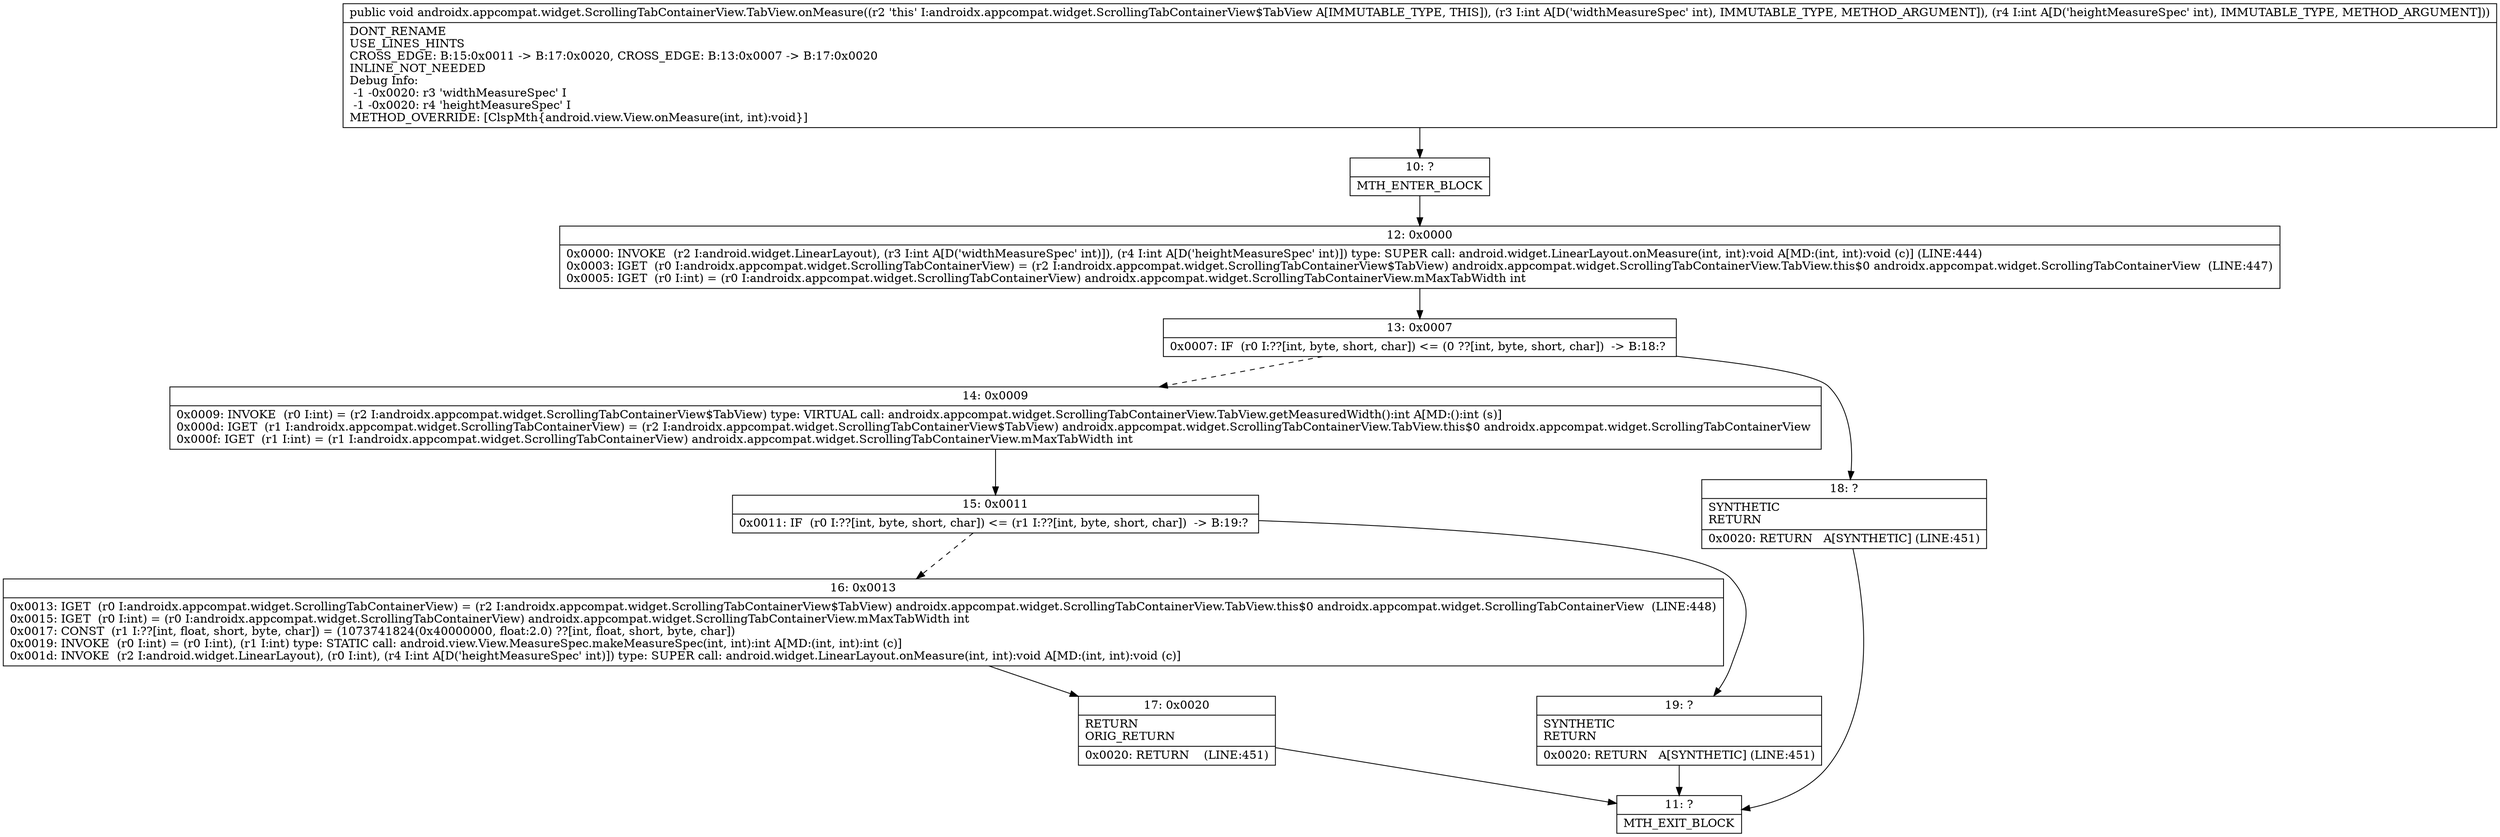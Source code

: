 digraph "CFG forandroidx.appcompat.widget.ScrollingTabContainerView.TabView.onMeasure(II)V" {
Node_10 [shape=record,label="{10\:\ ?|MTH_ENTER_BLOCK\l}"];
Node_12 [shape=record,label="{12\:\ 0x0000|0x0000: INVOKE  (r2 I:android.widget.LinearLayout), (r3 I:int A[D('widthMeasureSpec' int)]), (r4 I:int A[D('heightMeasureSpec' int)]) type: SUPER call: android.widget.LinearLayout.onMeasure(int, int):void A[MD:(int, int):void (c)] (LINE:444)\l0x0003: IGET  (r0 I:androidx.appcompat.widget.ScrollingTabContainerView) = (r2 I:androidx.appcompat.widget.ScrollingTabContainerView$TabView) androidx.appcompat.widget.ScrollingTabContainerView.TabView.this$0 androidx.appcompat.widget.ScrollingTabContainerView  (LINE:447)\l0x0005: IGET  (r0 I:int) = (r0 I:androidx.appcompat.widget.ScrollingTabContainerView) androidx.appcompat.widget.ScrollingTabContainerView.mMaxTabWidth int \l}"];
Node_13 [shape=record,label="{13\:\ 0x0007|0x0007: IF  (r0 I:??[int, byte, short, char]) \<= (0 ??[int, byte, short, char])  \-\> B:18:? \l}"];
Node_14 [shape=record,label="{14\:\ 0x0009|0x0009: INVOKE  (r0 I:int) = (r2 I:androidx.appcompat.widget.ScrollingTabContainerView$TabView) type: VIRTUAL call: androidx.appcompat.widget.ScrollingTabContainerView.TabView.getMeasuredWidth():int A[MD:():int (s)]\l0x000d: IGET  (r1 I:androidx.appcompat.widget.ScrollingTabContainerView) = (r2 I:androidx.appcompat.widget.ScrollingTabContainerView$TabView) androidx.appcompat.widget.ScrollingTabContainerView.TabView.this$0 androidx.appcompat.widget.ScrollingTabContainerView \l0x000f: IGET  (r1 I:int) = (r1 I:androidx.appcompat.widget.ScrollingTabContainerView) androidx.appcompat.widget.ScrollingTabContainerView.mMaxTabWidth int \l}"];
Node_15 [shape=record,label="{15\:\ 0x0011|0x0011: IF  (r0 I:??[int, byte, short, char]) \<= (r1 I:??[int, byte, short, char])  \-\> B:19:? \l}"];
Node_16 [shape=record,label="{16\:\ 0x0013|0x0013: IGET  (r0 I:androidx.appcompat.widget.ScrollingTabContainerView) = (r2 I:androidx.appcompat.widget.ScrollingTabContainerView$TabView) androidx.appcompat.widget.ScrollingTabContainerView.TabView.this$0 androidx.appcompat.widget.ScrollingTabContainerView  (LINE:448)\l0x0015: IGET  (r0 I:int) = (r0 I:androidx.appcompat.widget.ScrollingTabContainerView) androidx.appcompat.widget.ScrollingTabContainerView.mMaxTabWidth int \l0x0017: CONST  (r1 I:??[int, float, short, byte, char]) = (1073741824(0x40000000, float:2.0) ??[int, float, short, byte, char]) \l0x0019: INVOKE  (r0 I:int) = (r0 I:int), (r1 I:int) type: STATIC call: android.view.View.MeasureSpec.makeMeasureSpec(int, int):int A[MD:(int, int):int (c)]\l0x001d: INVOKE  (r2 I:android.widget.LinearLayout), (r0 I:int), (r4 I:int A[D('heightMeasureSpec' int)]) type: SUPER call: android.widget.LinearLayout.onMeasure(int, int):void A[MD:(int, int):void (c)]\l}"];
Node_17 [shape=record,label="{17\:\ 0x0020|RETURN\lORIG_RETURN\l|0x0020: RETURN    (LINE:451)\l}"];
Node_11 [shape=record,label="{11\:\ ?|MTH_EXIT_BLOCK\l}"];
Node_19 [shape=record,label="{19\:\ ?|SYNTHETIC\lRETURN\l|0x0020: RETURN   A[SYNTHETIC] (LINE:451)\l}"];
Node_18 [shape=record,label="{18\:\ ?|SYNTHETIC\lRETURN\l|0x0020: RETURN   A[SYNTHETIC] (LINE:451)\l}"];
MethodNode[shape=record,label="{public void androidx.appcompat.widget.ScrollingTabContainerView.TabView.onMeasure((r2 'this' I:androidx.appcompat.widget.ScrollingTabContainerView$TabView A[IMMUTABLE_TYPE, THIS]), (r3 I:int A[D('widthMeasureSpec' int), IMMUTABLE_TYPE, METHOD_ARGUMENT]), (r4 I:int A[D('heightMeasureSpec' int), IMMUTABLE_TYPE, METHOD_ARGUMENT]))  | DONT_RENAME\lUSE_LINES_HINTS\lCROSS_EDGE: B:15:0x0011 \-\> B:17:0x0020, CROSS_EDGE: B:13:0x0007 \-\> B:17:0x0020\lINLINE_NOT_NEEDED\lDebug Info:\l  \-1 \-0x0020: r3 'widthMeasureSpec' I\l  \-1 \-0x0020: r4 'heightMeasureSpec' I\lMETHOD_OVERRIDE: [ClspMth\{android.view.View.onMeasure(int, int):void\}]\l}"];
MethodNode -> Node_10;Node_10 -> Node_12;
Node_12 -> Node_13;
Node_13 -> Node_14[style=dashed];
Node_13 -> Node_18;
Node_14 -> Node_15;
Node_15 -> Node_16[style=dashed];
Node_15 -> Node_19;
Node_16 -> Node_17;
Node_17 -> Node_11;
Node_19 -> Node_11;
Node_18 -> Node_11;
}

